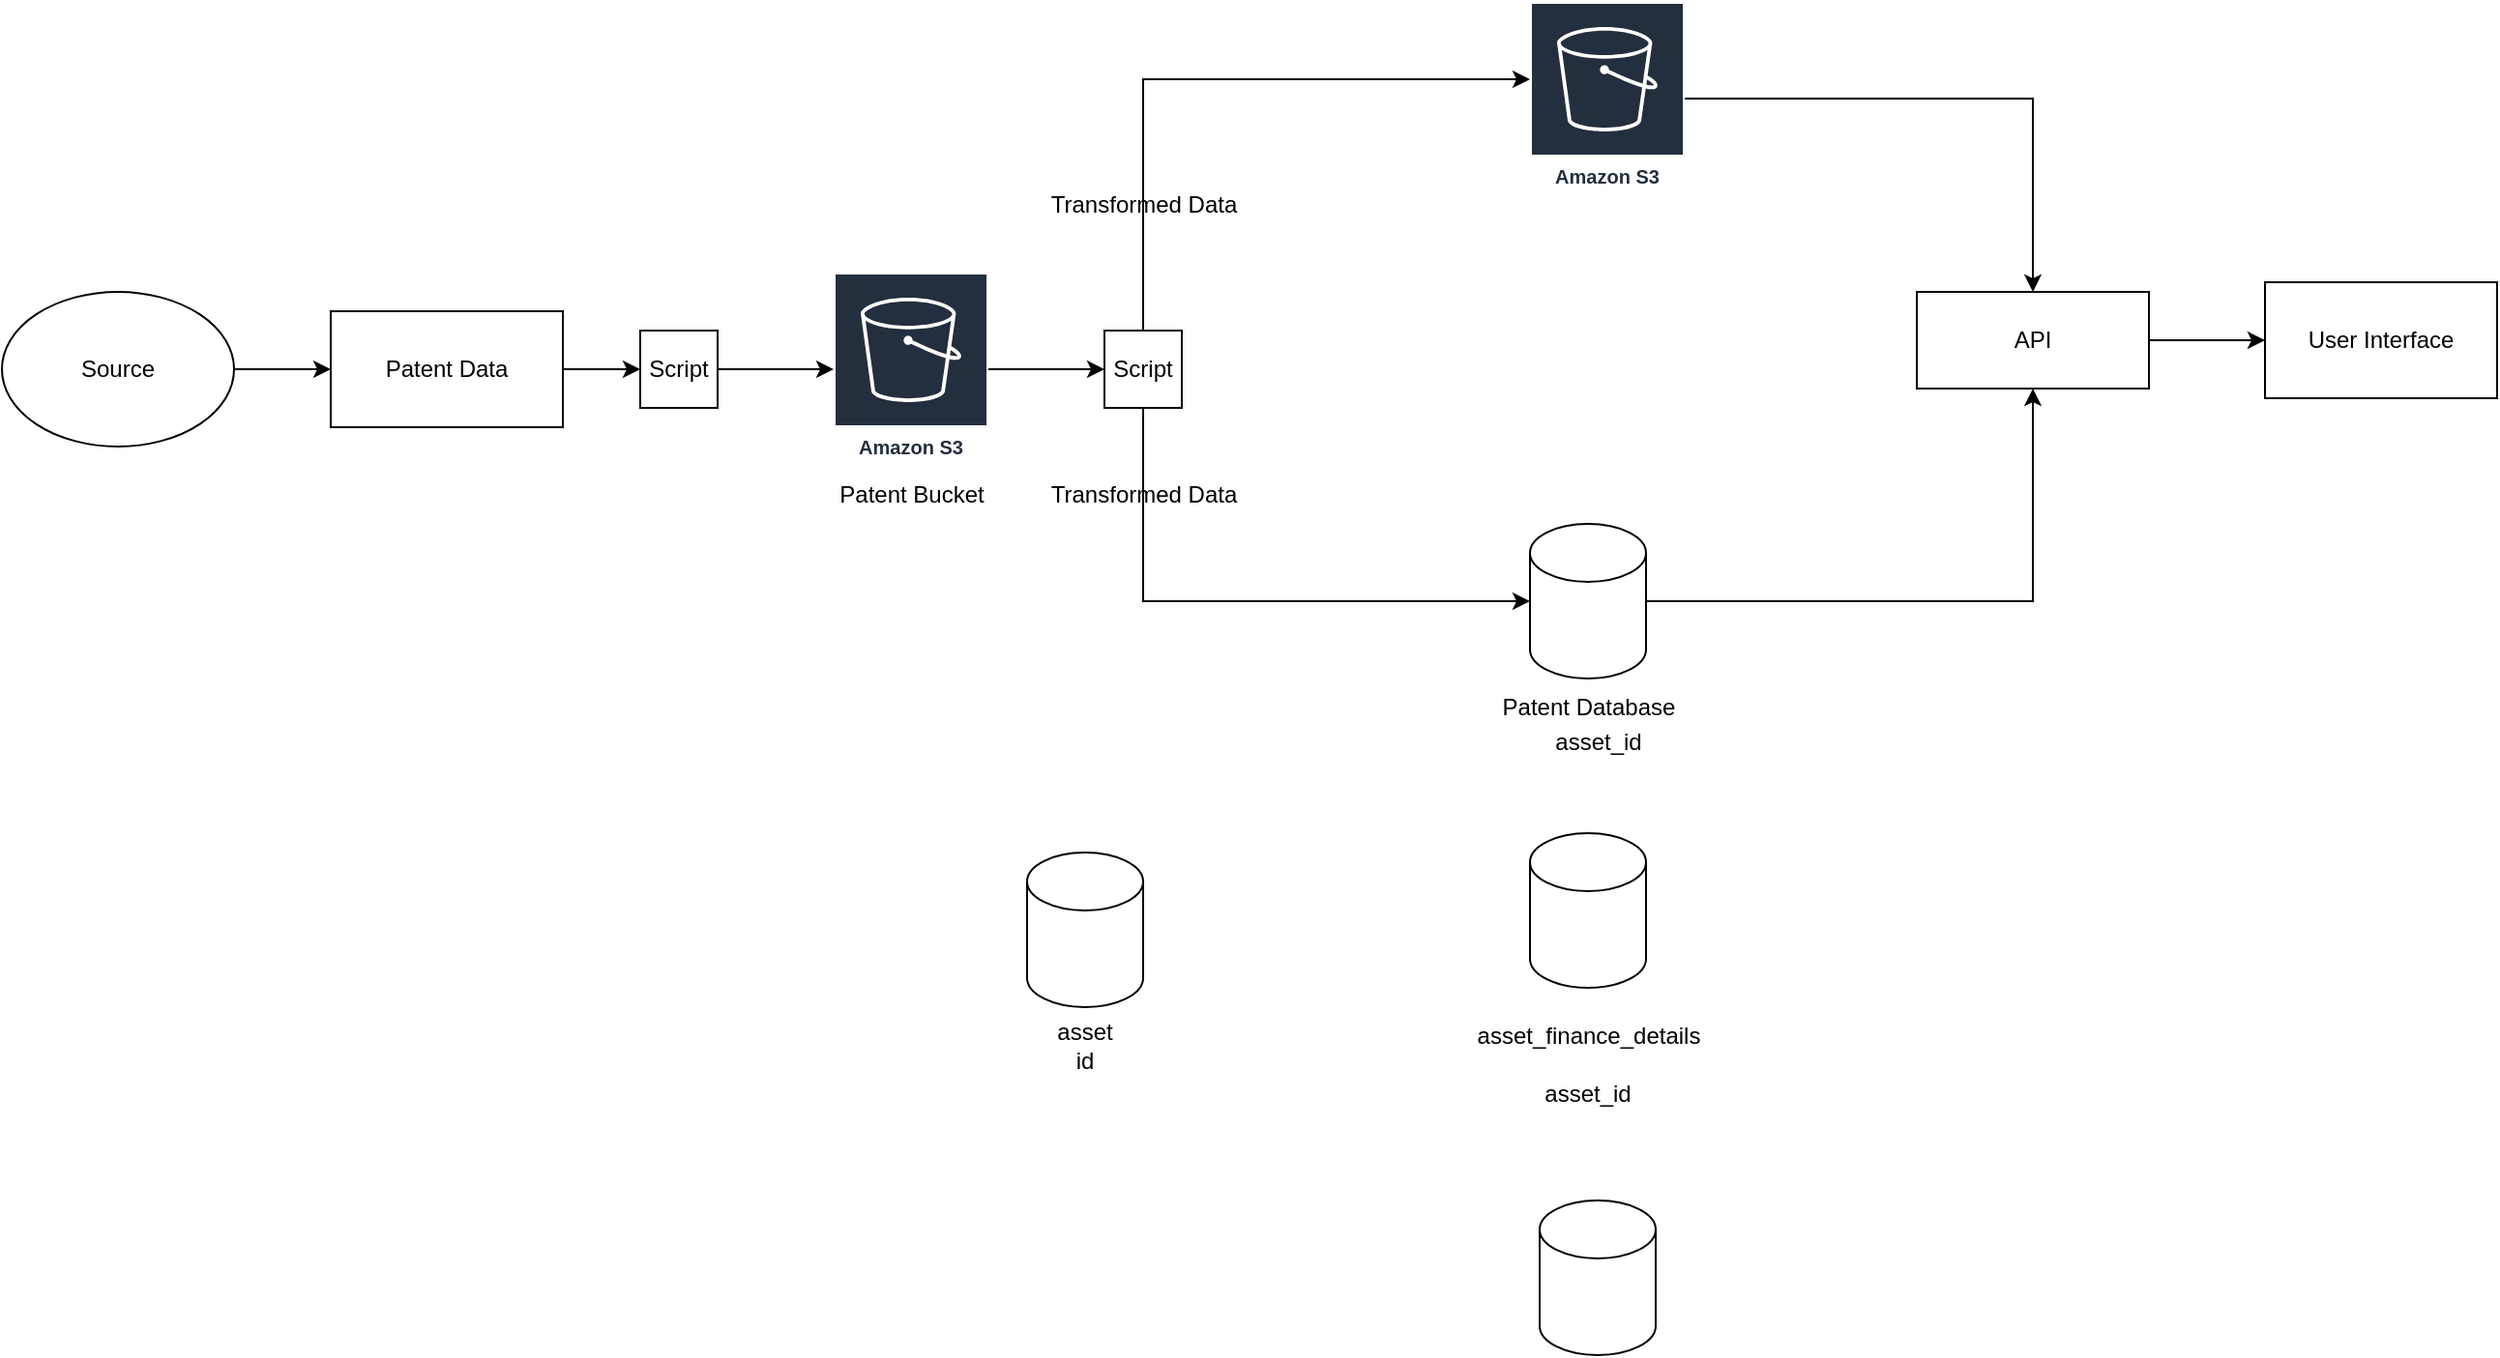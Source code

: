<mxfile version="27.2.0">
  <diagram name="Page-1" id="F9NC8WnpYTE_bZBnmQ9y">
    <mxGraphModel dx="2156" dy="836" grid="1" gridSize="10" guides="1" tooltips="1" connect="1" arrows="1" fold="1" page="1" pageScale="1" pageWidth="850" pageHeight="1100" math="0" shadow="0">
      <root>
        <mxCell id="0" />
        <mxCell id="1" parent="0" />
        <mxCell id="N-6ydNbGBiiCYsGAepjY-4" style="edgeStyle=orthogonalEdgeStyle;rounded=0;orthogonalLoop=1;jettySize=auto;html=1;" edge="1" parent="1" source="N-6ydNbGBiiCYsGAepjY-17" target="N-6ydNbGBiiCYsGAepjY-3">
          <mxGeometry relative="1" as="geometry" />
        </mxCell>
        <mxCell id="N-6ydNbGBiiCYsGAepjY-1" value="Patent Data" style="rounded=0;whiteSpace=wrap;html=1;" vertex="1" parent="1">
          <mxGeometry x="60" y="170" width="120" height="60" as="geometry" />
        </mxCell>
        <mxCell id="N-6ydNbGBiiCYsGAepjY-9" value="" style="edgeStyle=orthogonalEdgeStyle;rounded=0;orthogonalLoop=1;jettySize=auto;html=1;" edge="1" parent="1" source="N-6ydNbGBiiCYsGAepjY-19" target="N-6ydNbGBiiCYsGAepjY-8">
          <mxGeometry relative="1" as="geometry">
            <Array as="points">
              <mxPoint x="480" y="50" />
            </Array>
          </mxGeometry>
        </mxCell>
        <mxCell id="N-6ydNbGBiiCYsGAepjY-3" value="Amazon S3" style="outlineConnect=0;fontColor=#232F3E;gradientColor=none;strokeColor=#ffffff;fillColor=#232F3E;dashed=0;verticalLabelPosition=middle;verticalAlign=bottom;align=center;html=1;whiteSpace=wrap;fontSize=10;fontStyle=1;spacing=3;shape=mxgraph.aws4.productIcon;prIcon=mxgraph.aws4.s3;" vertex="1" parent="1">
          <mxGeometry x="320" y="150" width="80" height="100" as="geometry" />
        </mxCell>
        <mxCell id="N-6ydNbGBiiCYsGAepjY-5" value="Patent Bucket" style="text;html=1;align=center;verticalAlign=middle;resizable=0;points=[];autosize=1;strokeColor=none;fillColor=none;" vertex="1" parent="1">
          <mxGeometry x="310" y="250" width="100" height="30" as="geometry" />
        </mxCell>
        <mxCell id="N-6ydNbGBiiCYsGAepjY-7" style="edgeStyle=orthogonalEdgeStyle;rounded=0;orthogonalLoop=1;jettySize=auto;html=1;entryX=0;entryY=0.5;entryDx=0;entryDy=0;" edge="1" parent="1" source="N-6ydNbGBiiCYsGAepjY-6" target="N-6ydNbGBiiCYsGAepjY-1">
          <mxGeometry relative="1" as="geometry" />
        </mxCell>
        <mxCell id="N-6ydNbGBiiCYsGAepjY-6" value="Source" style="ellipse;whiteSpace=wrap;html=1;" vertex="1" parent="1">
          <mxGeometry x="-110" y="160" width="120" height="80" as="geometry" />
        </mxCell>
        <mxCell id="N-6ydNbGBiiCYsGAepjY-23" style="edgeStyle=orthogonalEdgeStyle;rounded=0;orthogonalLoop=1;jettySize=auto;html=1;" edge="1" parent="1" source="N-6ydNbGBiiCYsGAepjY-8" target="N-6ydNbGBiiCYsGAepjY-13">
          <mxGeometry relative="1" as="geometry" />
        </mxCell>
        <mxCell id="N-6ydNbGBiiCYsGAepjY-8" value="Amazon S3" style="outlineConnect=0;fontColor=#232F3E;gradientColor=none;strokeColor=#ffffff;fillColor=#232F3E;dashed=0;verticalLabelPosition=middle;verticalAlign=bottom;align=center;html=1;whiteSpace=wrap;fontSize=10;fontStyle=1;spacing=3;shape=mxgraph.aws4.productIcon;prIcon=mxgraph.aws4.s3;" vertex="1" parent="1">
          <mxGeometry x="680" y="10" width="80" height="100" as="geometry" />
        </mxCell>
        <mxCell id="N-6ydNbGBiiCYsGAepjY-10" value="Transformed Data" style="text;html=1;align=center;verticalAlign=middle;resizable=0;points=[];autosize=1;strokeColor=none;fillColor=none;" vertex="1" parent="1">
          <mxGeometry x="420" y="250" width="120" height="30" as="geometry" />
        </mxCell>
        <mxCell id="N-6ydNbGBiiCYsGAepjY-14" value="" style="edgeStyle=orthogonalEdgeStyle;rounded=0;orthogonalLoop=1;jettySize=auto;html=1;" edge="1" parent="1" source="N-6ydNbGBiiCYsGAepjY-11" target="N-6ydNbGBiiCYsGAepjY-13">
          <mxGeometry relative="1" as="geometry" />
        </mxCell>
        <mxCell id="N-6ydNbGBiiCYsGAepjY-11" value="" style="shape=cylinder3;whiteSpace=wrap;html=1;boundedLbl=1;backgroundOutline=1;size=15;" vertex="1" parent="1">
          <mxGeometry x="680" y="280" width="60" height="80" as="geometry" />
        </mxCell>
        <mxCell id="N-6ydNbGBiiCYsGAepjY-16" value="" style="edgeStyle=orthogonalEdgeStyle;rounded=0;orthogonalLoop=1;jettySize=auto;html=1;" edge="1" parent="1" source="N-6ydNbGBiiCYsGAepjY-13" target="N-6ydNbGBiiCYsGAepjY-15">
          <mxGeometry relative="1" as="geometry" />
        </mxCell>
        <mxCell id="N-6ydNbGBiiCYsGAepjY-13" value="API" style="whiteSpace=wrap;html=1;" vertex="1" parent="1">
          <mxGeometry x="880" y="160" width="120" height="50" as="geometry" />
        </mxCell>
        <mxCell id="N-6ydNbGBiiCYsGAepjY-15" value="User Interface" style="whiteSpace=wrap;html=1;" vertex="1" parent="1">
          <mxGeometry x="1060" y="155" width="120" height="60" as="geometry" />
        </mxCell>
        <mxCell id="N-6ydNbGBiiCYsGAepjY-18" value="" style="edgeStyle=orthogonalEdgeStyle;rounded=0;orthogonalLoop=1;jettySize=auto;html=1;" edge="1" parent="1" source="N-6ydNbGBiiCYsGAepjY-1" target="N-6ydNbGBiiCYsGAepjY-17">
          <mxGeometry relative="1" as="geometry">
            <mxPoint x="190" y="200" as="sourcePoint" />
            <mxPoint x="300" y="200" as="targetPoint" />
          </mxGeometry>
        </mxCell>
        <mxCell id="N-6ydNbGBiiCYsGAepjY-17" value="Script" style="rounded=0;whiteSpace=wrap;html=1;" vertex="1" parent="1">
          <mxGeometry x="220" y="180" width="40" height="40" as="geometry" />
        </mxCell>
        <mxCell id="N-6ydNbGBiiCYsGAepjY-20" value="" style="edgeStyle=orthogonalEdgeStyle;rounded=0;orthogonalLoop=1;jettySize=auto;html=1;" edge="1" parent="1" source="N-6ydNbGBiiCYsGAepjY-3" target="N-6ydNbGBiiCYsGAepjY-19">
          <mxGeometry relative="1" as="geometry">
            <mxPoint x="380" y="200" as="sourcePoint" />
            <mxPoint x="580" y="200" as="targetPoint" />
          </mxGeometry>
        </mxCell>
        <mxCell id="N-6ydNbGBiiCYsGAepjY-19" value="Script" style="rounded=0;whiteSpace=wrap;html=1;" vertex="1" parent="1">
          <mxGeometry x="460" y="180" width="40" height="40" as="geometry" />
        </mxCell>
        <mxCell id="N-6ydNbGBiiCYsGAepjY-21" style="edgeStyle=orthogonalEdgeStyle;rounded=0;orthogonalLoop=1;jettySize=auto;html=1;entryX=0;entryY=0.5;entryDx=0;entryDy=0;entryPerimeter=0;exitX=0.5;exitY=1;exitDx=0;exitDy=0;" edge="1" parent="1" source="N-6ydNbGBiiCYsGAepjY-19" target="N-6ydNbGBiiCYsGAepjY-11">
          <mxGeometry relative="1" as="geometry" />
        </mxCell>
        <mxCell id="N-6ydNbGBiiCYsGAepjY-22" value="Transformed Data" style="text;html=1;align=center;verticalAlign=middle;resizable=0;points=[];autosize=1;strokeColor=none;fillColor=none;" vertex="1" parent="1">
          <mxGeometry x="420" y="100" width="120" height="30" as="geometry" />
        </mxCell>
        <mxCell id="N-6ydNbGBiiCYsGAepjY-24" value="Patent Database" style="text;html=1;align=center;verticalAlign=middle;resizable=0;points=[];autosize=1;strokeColor=none;fillColor=none;" vertex="1" parent="1">
          <mxGeometry x="655" y="360" width="110" height="30" as="geometry" />
        </mxCell>
        <mxCell id="N-6ydNbGBiiCYsGAepjY-25" value="" style="shape=cylinder3;whiteSpace=wrap;html=1;boundedLbl=1;backgroundOutline=1;size=15;" vertex="1" parent="1">
          <mxGeometry x="680" y="440" width="60" height="80" as="geometry" />
        </mxCell>
        <mxCell id="N-6ydNbGBiiCYsGAepjY-26" value="asset_finance_details" style="text;html=1;align=center;verticalAlign=middle;resizable=0;points=[];autosize=1;strokeColor=none;fillColor=none;" vertex="1" parent="1">
          <mxGeometry x="640" y="530" width="140" height="30" as="geometry" />
        </mxCell>
        <mxCell id="N-6ydNbGBiiCYsGAepjY-27" value="asset_id" style="text;html=1;align=center;verticalAlign=middle;whiteSpace=wrap;rounded=0;" vertex="1" parent="1">
          <mxGeometry x="680" y="560" width="60" height="30" as="geometry" />
        </mxCell>
        <mxCell id="N-6ydNbGBiiCYsGAepjY-28" value="asset_id" style="text;html=1;align=center;verticalAlign=middle;resizable=0;points=[];autosize=1;strokeColor=none;fillColor=none;" vertex="1" parent="1">
          <mxGeometry x="680" y="378" width="70" height="30" as="geometry" />
        </mxCell>
        <mxCell id="N-6ydNbGBiiCYsGAepjY-29" value="" style="shape=cylinder3;whiteSpace=wrap;html=1;boundedLbl=1;backgroundOutline=1;size=15;" vertex="1" parent="1">
          <mxGeometry x="685" y="630" width="60" height="80" as="geometry" />
        </mxCell>
        <mxCell id="N-6ydNbGBiiCYsGAepjY-30" value="" style="shape=cylinder3;whiteSpace=wrap;html=1;boundedLbl=1;backgroundOutline=1;size=15;" vertex="1" parent="1">
          <mxGeometry x="420" y="450" width="60" height="80" as="geometry" />
        </mxCell>
        <mxCell id="N-6ydNbGBiiCYsGAepjY-31" value="asset&lt;div&gt;id&lt;/div&gt;" style="text;html=1;align=center;verticalAlign=middle;whiteSpace=wrap;rounded=0;" vertex="1" parent="1">
          <mxGeometry x="420" y="535" width="60" height="30" as="geometry" />
        </mxCell>
      </root>
    </mxGraphModel>
  </diagram>
</mxfile>
